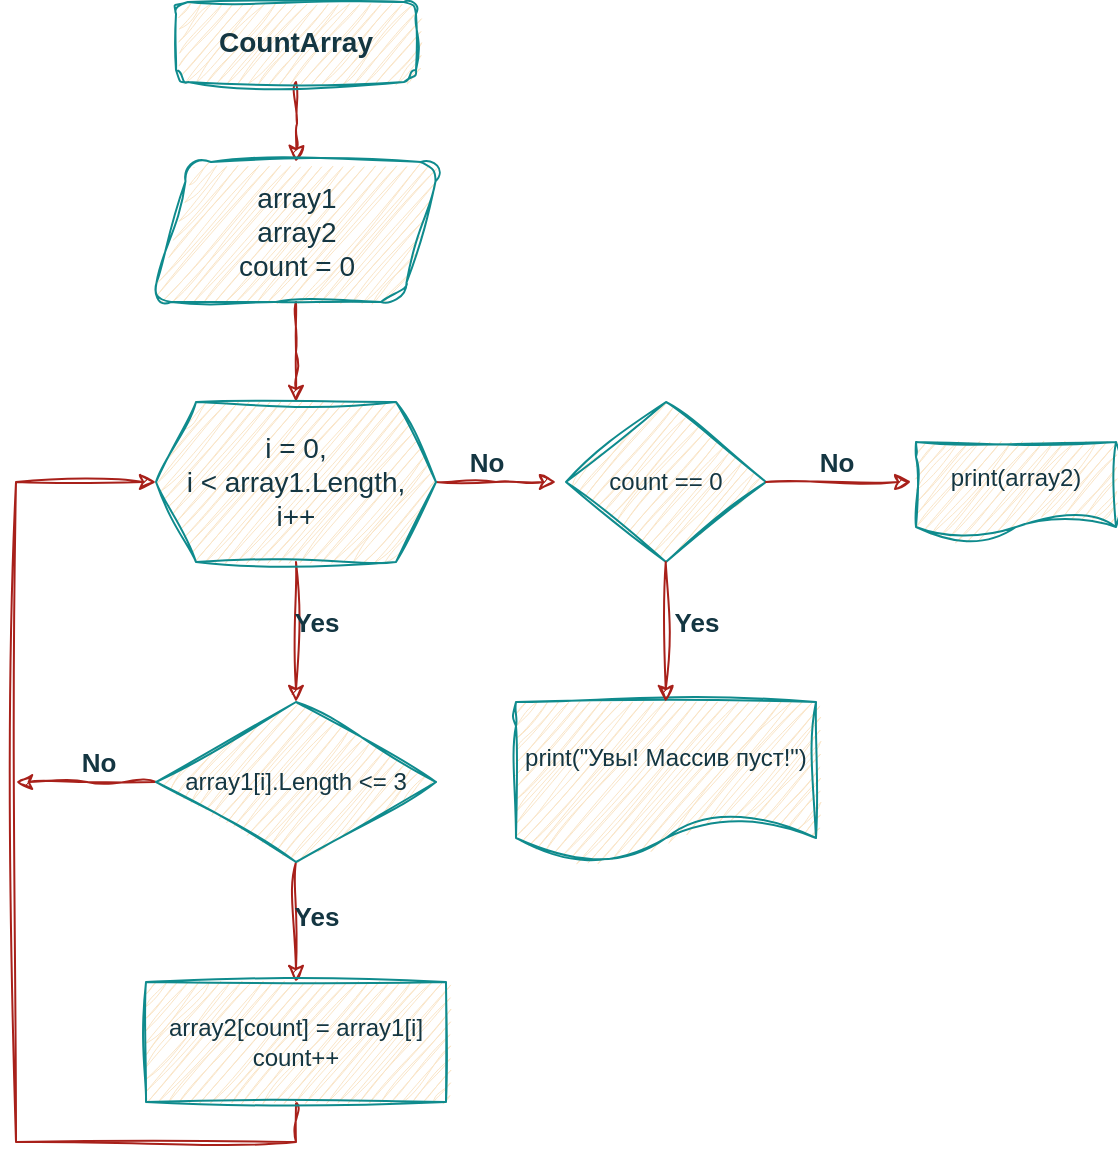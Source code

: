 <mxfile version="24.2.5" type="device">
  <diagram id="C5RBs43oDa-KdzZeNtuy" name="Page-1">
    <mxGraphModel dx="1434" dy="854" grid="1" gridSize="10" guides="1" tooltips="1" connect="1" arrows="1" fold="1" page="1" pageScale="1" pageWidth="827" pageHeight="1169" math="0" shadow="0">
      <root>
        <mxCell id="WIyWlLk6GJQsqaUBKTNV-0" />
        <mxCell id="WIyWlLk6GJQsqaUBKTNV-1" parent="WIyWlLk6GJQsqaUBKTNV-0" />
        <mxCell id="mNC6Q3KWY45OqwdI3xBD-2" value="" style="edgeStyle=orthogonalEdgeStyle;rounded=0;orthogonalLoop=1;jettySize=auto;html=1;fontSize=14;entryX=0.5;entryY=0;entryDx=0;entryDy=0;labelBackgroundColor=none;strokeColor=#A8201A;fontColor=default;sketch=1;curveFitting=1;jiggle=2;" edge="1" parent="WIyWlLk6GJQsqaUBKTNV-1" target="mNC6Q3KWY45OqwdI3xBD-1">
          <mxGeometry relative="1" as="geometry">
            <mxPoint x="180" y="120" as="sourcePoint" />
          </mxGeometry>
        </mxCell>
        <mxCell id="mNC6Q3KWY45OqwdI3xBD-0" value="CountArray" style="rounded=1;whiteSpace=wrap;html=1;fontSize=14;fontStyle=1;labelBackgroundColor=none;fillColor=#FAE5C7;strokeColor=#0F8B8D;fontColor=#143642;sketch=1;curveFitting=1;jiggle=2;" vertex="1" parent="WIyWlLk6GJQsqaUBKTNV-1">
          <mxGeometry x="120" y="80" width="120" height="40" as="geometry" />
        </mxCell>
        <mxCell id="mNC6Q3KWY45OqwdI3xBD-4" value="" style="edgeStyle=orthogonalEdgeStyle;rounded=0;orthogonalLoop=1;jettySize=auto;html=1;labelBackgroundColor=none;strokeColor=#A8201A;fontColor=default;sketch=1;curveFitting=1;jiggle=2;" edge="1" parent="WIyWlLk6GJQsqaUBKTNV-1" source="mNC6Q3KWY45OqwdI3xBD-1">
          <mxGeometry relative="1" as="geometry">
            <mxPoint x="180" y="280" as="targetPoint" />
          </mxGeometry>
        </mxCell>
        <mxCell id="mNC6Q3KWY45OqwdI3xBD-1" value="array1&lt;div style=&quot;font-size: 14px;&quot;&gt;array2&lt;/div&gt;&lt;div style=&quot;font-size: 14px;&quot;&gt;count = 0&lt;/div&gt;" style="shape=parallelogram;perimeter=parallelogramPerimeter;whiteSpace=wrap;html=1;fixedSize=1;rounded=1;fontSize=14;labelBackgroundColor=none;fillColor=#FAE5C7;strokeColor=#0F8B8D;fontColor=#143642;sketch=1;curveFitting=1;jiggle=2;" vertex="1" parent="WIyWlLk6GJQsqaUBKTNV-1">
          <mxGeometry x="107.5" y="160" width="145" height="70" as="geometry" />
        </mxCell>
        <mxCell id="mNC6Q3KWY45OqwdI3xBD-7" value="" style="edgeStyle=orthogonalEdgeStyle;rounded=0;orthogonalLoop=1;jettySize=auto;html=1;labelBackgroundColor=none;strokeColor=#A8201A;fontColor=default;sketch=1;curveFitting=1;jiggle=2;" edge="1" parent="WIyWlLk6GJQsqaUBKTNV-1" source="mNC6Q3KWY45OqwdI3xBD-5" target="mNC6Q3KWY45OqwdI3xBD-6">
          <mxGeometry relative="1" as="geometry" />
        </mxCell>
        <mxCell id="mNC6Q3KWY45OqwdI3xBD-10" value="Yes" style="edgeLabel;html=1;align=center;verticalAlign=middle;resizable=0;points=[];fontSize=13;fontStyle=1;labelBackgroundColor=none;fontColor=#143642;sketch=1;curveFitting=1;jiggle=2;" vertex="1" connectable="0" parent="mNC6Q3KWY45OqwdI3xBD-7">
          <mxGeometry x="-0.286" y="2" relative="1" as="geometry">
            <mxPoint x="8" y="5" as="offset" />
          </mxGeometry>
        </mxCell>
        <mxCell id="mNC6Q3KWY45OqwdI3xBD-15" style="edgeStyle=orthogonalEdgeStyle;rounded=0;orthogonalLoop=1;jettySize=auto;html=1;exitX=1;exitY=0.5;exitDx=0;exitDy=0;labelBackgroundColor=none;strokeColor=#A8201A;fontColor=default;sketch=1;curveFitting=1;jiggle=2;" edge="1" parent="WIyWlLk6GJQsqaUBKTNV-1" source="mNC6Q3KWY45OqwdI3xBD-5">
          <mxGeometry relative="1" as="geometry">
            <mxPoint x="310" y="320" as="targetPoint" />
          </mxGeometry>
        </mxCell>
        <mxCell id="mNC6Q3KWY45OqwdI3xBD-16" value="No" style="edgeLabel;html=1;align=center;verticalAlign=middle;resizable=0;points=[];fontStyle=1;fontSize=13;labelBackgroundColor=none;fontColor=#143642;sketch=1;curveFitting=1;jiggle=2;" vertex="1" connectable="0" parent="mNC6Q3KWY45OqwdI3xBD-15">
          <mxGeometry x="-0.174" y="-1" relative="1" as="geometry">
            <mxPoint y="-11" as="offset" />
          </mxGeometry>
        </mxCell>
        <mxCell id="mNC6Q3KWY45OqwdI3xBD-5" value="&lt;span style=&quot;font-size: 14px;&quot;&gt;i = 0,&lt;/span&gt;&lt;div style=&quot;font-size: 14px;&quot;&gt;i &amp;lt; array1.Length,&lt;/div&gt;&lt;div style=&quot;font-size: 14px;&quot;&gt;i++&lt;/div&gt;" style="shape=hexagon;perimeter=hexagonPerimeter2;whiteSpace=wrap;html=1;fixedSize=1;labelBackgroundColor=none;fillColor=#FAE5C7;strokeColor=#0F8B8D;fontColor=#143642;sketch=1;curveFitting=1;jiggle=2;" vertex="1" parent="WIyWlLk6GJQsqaUBKTNV-1">
          <mxGeometry x="110" y="280" width="140" height="80" as="geometry" />
        </mxCell>
        <mxCell id="mNC6Q3KWY45OqwdI3xBD-9" value="" style="edgeStyle=orthogonalEdgeStyle;rounded=0;orthogonalLoop=1;jettySize=auto;html=1;labelBackgroundColor=none;strokeColor=#A8201A;fontColor=default;sketch=1;curveFitting=1;jiggle=2;" edge="1" parent="WIyWlLk6GJQsqaUBKTNV-1" source="mNC6Q3KWY45OqwdI3xBD-6" target="mNC6Q3KWY45OqwdI3xBD-8">
          <mxGeometry relative="1" as="geometry" />
        </mxCell>
        <mxCell id="mNC6Q3KWY45OqwdI3xBD-11" value="Yes" style="edgeLabel;html=1;align=center;verticalAlign=middle;resizable=0;points=[];fontSize=13;fontStyle=1;labelBackgroundColor=none;fontColor=#143642;sketch=1;curveFitting=1;jiggle=2;" vertex="1" connectable="0" parent="mNC6Q3KWY45OqwdI3xBD-9">
          <mxGeometry x="-0.1" y="2" relative="1" as="geometry">
            <mxPoint x="8" as="offset" />
          </mxGeometry>
        </mxCell>
        <mxCell id="mNC6Q3KWY45OqwdI3xBD-13" style="edgeStyle=orthogonalEdgeStyle;rounded=0;orthogonalLoop=1;jettySize=auto;html=1;exitX=0;exitY=0.5;exitDx=0;exitDy=0;labelBackgroundColor=none;strokeColor=#A8201A;fontColor=default;sketch=1;curveFitting=1;jiggle=2;" edge="1" parent="WIyWlLk6GJQsqaUBKTNV-1" source="mNC6Q3KWY45OqwdI3xBD-6">
          <mxGeometry relative="1" as="geometry">
            <mxPoint x="40" y="470" as="targetPoint" />
          </mxGeometry>
        </mxCell>
        <mxCell id="mNC6Q3KWY45OqwdI3xBD-14" value="No" style="edgeLabel;html=1;align=center;verticalAlign=middle;resizable=0;points=[];fontStyle=1;fontSize=13;labelBackgroundColor=none;fontColor=#143642;sketch=1;curveFitting=1;jiggle=2;" vertex="1" connectable="0" parent="mNC6Q3KWY45OqwdI3xBD-13">
          <mxGeometry x="-0.05" y="-2" relative="1" as="geometry">
            <mxPoint x="4" y="-8" as="offset" />
          </mxGeometry>
        </mxCell>
        <mxCell id="mNC6Q3KWY45OqwdI3xBD-6" value="array1[i].Length &amp;lt;= 3" style="rhombus;whiteSpace=wrap;html=1;labelBackgroundColor=none;fillColor=#FAE5C7;strokeColor=#0F8B8D;fontColor=#143642;sketch=1;curveFitting=1;jiggle=2;" vertex="1" parent="WIyWlLk6GJQsqaUBKTNV-1">
          <mxGeometry x="110" y="430" width="140" height="80" as="geometry" />
        </mxCell>
        <mxCell id="mNC6Q3KWY45OqwdI3xBD-12" style="edgeStyle=orthogonalEdgeStyle;rounded=0;orthogonalLoop=1;jettySize=auto;html=1;exitX=0.5;exitY=1;exitDx=0;exitDy=0;entryX=0;entryY=0.5;entryDx=0;entryDy=0;labelBackgroundColor=none;strokeColor=#A8201A;fontColor=default;sketch=1;curveFitting=1;jiggle=2;" edge="1" parent="WIyWlLk6GJQsqaUBKTNV-1" source="mNC6Q3KWY45OqwdI3xBD-8" target="mNC6Q3KWY45OqwdI3xBD-5">
          <mxGeometry relative="1" as="geometry">
            <mxPoint x="70" y="320" as="targetPoint" />
            <Array as="points">
              <mxPoint x="180" y="650" />
              <mxPoint x="40" y="650" />
              <mxPoint x="40" y="320" />
            </Array>
          </mxGeometry>
        </mxCell>
        <mxCell id="mNC6Q3KWY45OqwdI3xBD-8" value="&lt;div&gt;array2[count] = array1[i]&lt;/div&gt;&lt;div&gt;count++&lt;/div&gt;" style="whiteSpace=wrap;html=1;labelBackgroundColor=none;fillColor=#FAE5C7;strokeColor=#0F8B8D;fontColor=#143642;sketch=1;curveFitting=1;jiggle=2;" vertex="1" parent="WIyWlLk6GJQsqaUBKTNV-1">
          <mxGeometry x="105" y="570" width="150" height="60" as="geometry" />
        </mxCell>
        <mxCell id="mNC6Q3KWY45OqwdI3xBD-17" value="count == 0" style="rhombus;whiteSpace=wrap;html=1;labelBackgroundColor=none;fillColor=#FAE5C7;strokeColor=#0F8B8D;fontColor=#143642;sketch=1;curveFitting=1;jiggle=2;" vertex="1" parent="WIyWlLk6GJQsqaUBKTNV-1">
          <mxGeometry x="315" y="280" width="100" height="80" as="geometry" />
        </mxCell>
        <mxCell id="mNC6Q3KWY45OqwdI3xBD-20" value="print(&quot;Увы! Массив пуст!&quot;)" style="shape=document;whiteSpace=wrap;html=1;boundedLbl=1;labelBackgroundColor=none;fillColor=#FAE5C7;strokeColor=#0F8B8D;fontColor=#143642;sketch=1;curveFitting=1;jiggle=2;" vertex="1" parent="WIyWlLk6GJQsqaUBKTNV-1">
          <mxGeometry x="290" y="430" width="150" height="80" as="geometry" />
        </mxCell>
        <mxCell id="mNC6Q3KWY45OqwdI3xBD-21" value="print(array2)" style="shape=document;whiteSpace=wrap;html=1;boundedLbl=1;labelBackgroundColor=none;fillColor=#FAE5C7;strokeColor=#0F8B8D;fontColor=#143642;sketch=1;curveFitting=1;jiggle=2;" vertex="1" parent="WIyWlLk6GJQsqaUBKTNV-1">
          <mxGeometry x="490" y="300" width="100" height="50" as="geometry" />
        </mxCell>
        <mxCell id="mNC6Q3KWY45OqwdI3xBD-24" value="" style="edgeStyle=orthogonalEdgeStyle;rounded=0;orthogonalLoop=1;jettySize=auto;html=1;labelBackgroundColor=none;strokeColor=#A8201A;fontColor=default;sketch=1;curveFitting=1;jiggle=2;" edge="1" parent="WIyWlLk6GJQsqaUBKTNV-1">
          <mxGeometry relative="1" as="geometry">
            <mxPoint x="364.86" y="360" as="sourcePoint" />
            <mxPoint x="364.86" y="430" as="targetPoint" />
          </mxGeometry>
        </mxCell>
        <mxCell id="mNC6Q3KWY45OqwdI3xBD-25" value="Yes" style="edgeLabel;html=1;align=center;verticalAlign=middle;resizable=0;points=[];fontSize=13;fontStyle=1;labelBackgroundColor=none;fontColor=#143642;sketch=1;curveFitting=1;jiggle=2;" vertex="1" connectable="0" parent="mNC6Q3KWY45OqwdI3xBD-24">
          <mxGeometry x="-0.286" y="2" relative="1" as="geometry">
            <mxPoint x="13" y="5" as="offset" />
          </mxGeometry>
        </mxCell>
        <mxCell id="mNC6Q3KWY45OqwdI3xBD-26" style="edgeStyle=orthogonalEdgeStyle;rounded=0;orthogonalLoop=1;jettySize=auto;html=1;exitX=1;exitY=0.5;exitDx=0;exitDy=0;entryX=-0.024;entryY=0.399;entryDx=0;entryDy=0;entryPerimeter=0;labelBackgroundColor=none;strokeColor=#A8201A;fontColor=default;sketch=1;curveFitting=1;jiggle=2;" edge="1" parent="WIyWlLk6GJQsqaUBKTNV-1" source="mNC6Q3KWY45OqwdI3xBD-17" target="mNC6Q3KWY45OqwdI3xBD-21">
          <mxGeometry relative="1" as="geometry">
            <mxPoint x="470" y="319.71" as="targetPoint" />
            <mxPoint x="420" y="320" as="sourcePoint" />
          </mxGeometry>
        </mxCell>
        <mxCell id="mNC6Q3KWY45OqwdI3xBD-27" value="No" style="edgeLabel;html=1;align=center;verticalAlign=middle;resizable=0;points=[];fontStyle=1;fontSize=13;labelBackgroundColor=none;fontColor=#143642;sketch=1;curveFitting=1;jiggle=2;" vertex="1" connectable="0" parent="mNC6Q3KWY45OqwdI3xBD-26">
          <mxGeometry x="-0.174" y="-1" relative="1" as="geometry">
            <mxPoint x="5" y="-11" as="offset" />
          </mxGeometry>
        </mxCell>
      </root>
    </mxGraphModel>
  </diagram>
</mxfile>
